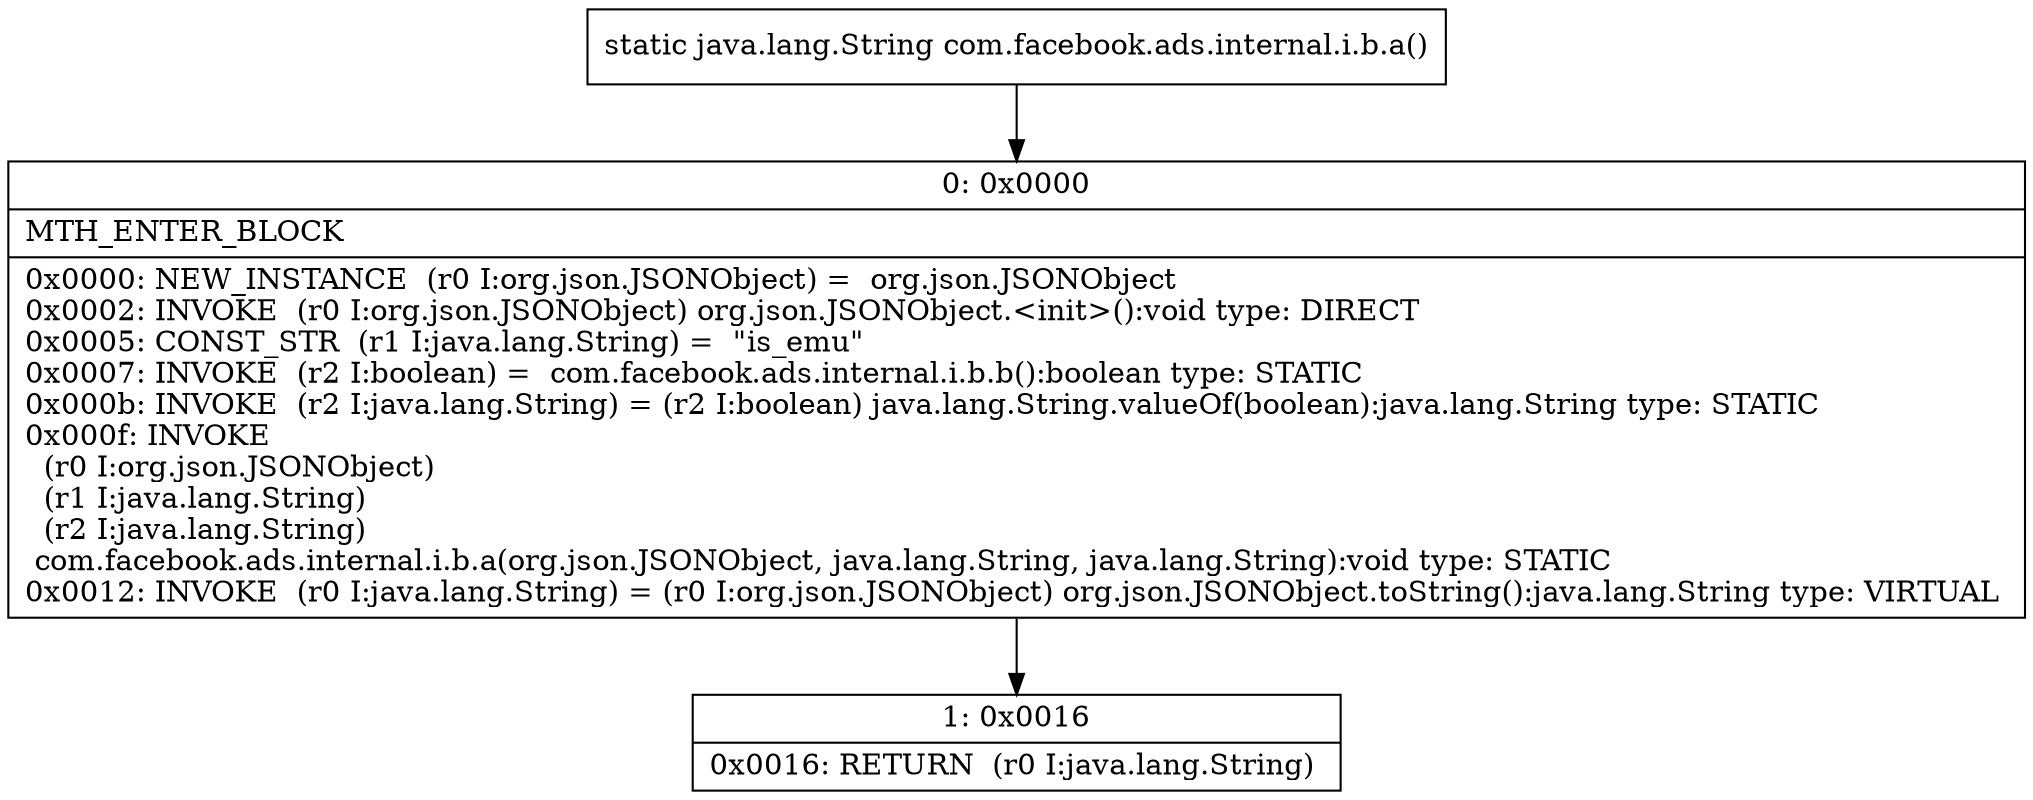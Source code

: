 digraph "CFG forcom.facebook.ads.internal.i.b.a()Ljava\/lang\/String;" {
Node_0 [shape=record,label="{0\:\ 0x0000|MTH_ENTER_BLOCK\l|0x0000: NEW_INSTANCE  (r0 I:org.json.JSONObject) =  org.json.JSONObject \l0x0002: INVOKE  (r0 I:org.json.JSONObject) org.json.JSONObject.\<init\>():void type: DIRECT \l0x0005: CONST_STR  (r1 I:java.lang.String) =  \"is_emu\" \l0x0007: INVOKE  (r2 I:boolean) =  com.facebook.ads.internal.i.b.b():boolean type: STATIC \l0x000b: INVOKE  (r2 I:java.lang.String) = (r2 I:boolean) java.lang.String.valueOf(boolean):java.lang.String type: STATIC \l0x000f: INVOKE  \l  (r0 I:org.json.JSONObject)\l  (r1 I:java.lang.String)\l  (r2 I:java.lang.String)\l com.facebook.ads.internal.i.b.a(org.json.JSONObject, java.lang.String, java.lang.String):void type: STATIC \l0x0012: INVOKE  (r0 I:java.lang.String) = (r0 I:org.json.JSONObject) org.json.JSONObject.toString():java.lang.String type: VIRTUAL \l}"];
Node_1 [shape=record,label="{1\:\ 0x0016|0x0016: RETURN  (r0 I:java.lang.String) \l}"];
MethodNode[shape=record,label="{static java.lang.String com.facebook.ads.internal.i.b.a() }"];
MethodNode -> Node_0;
Node_0 -> Node_1;
}

